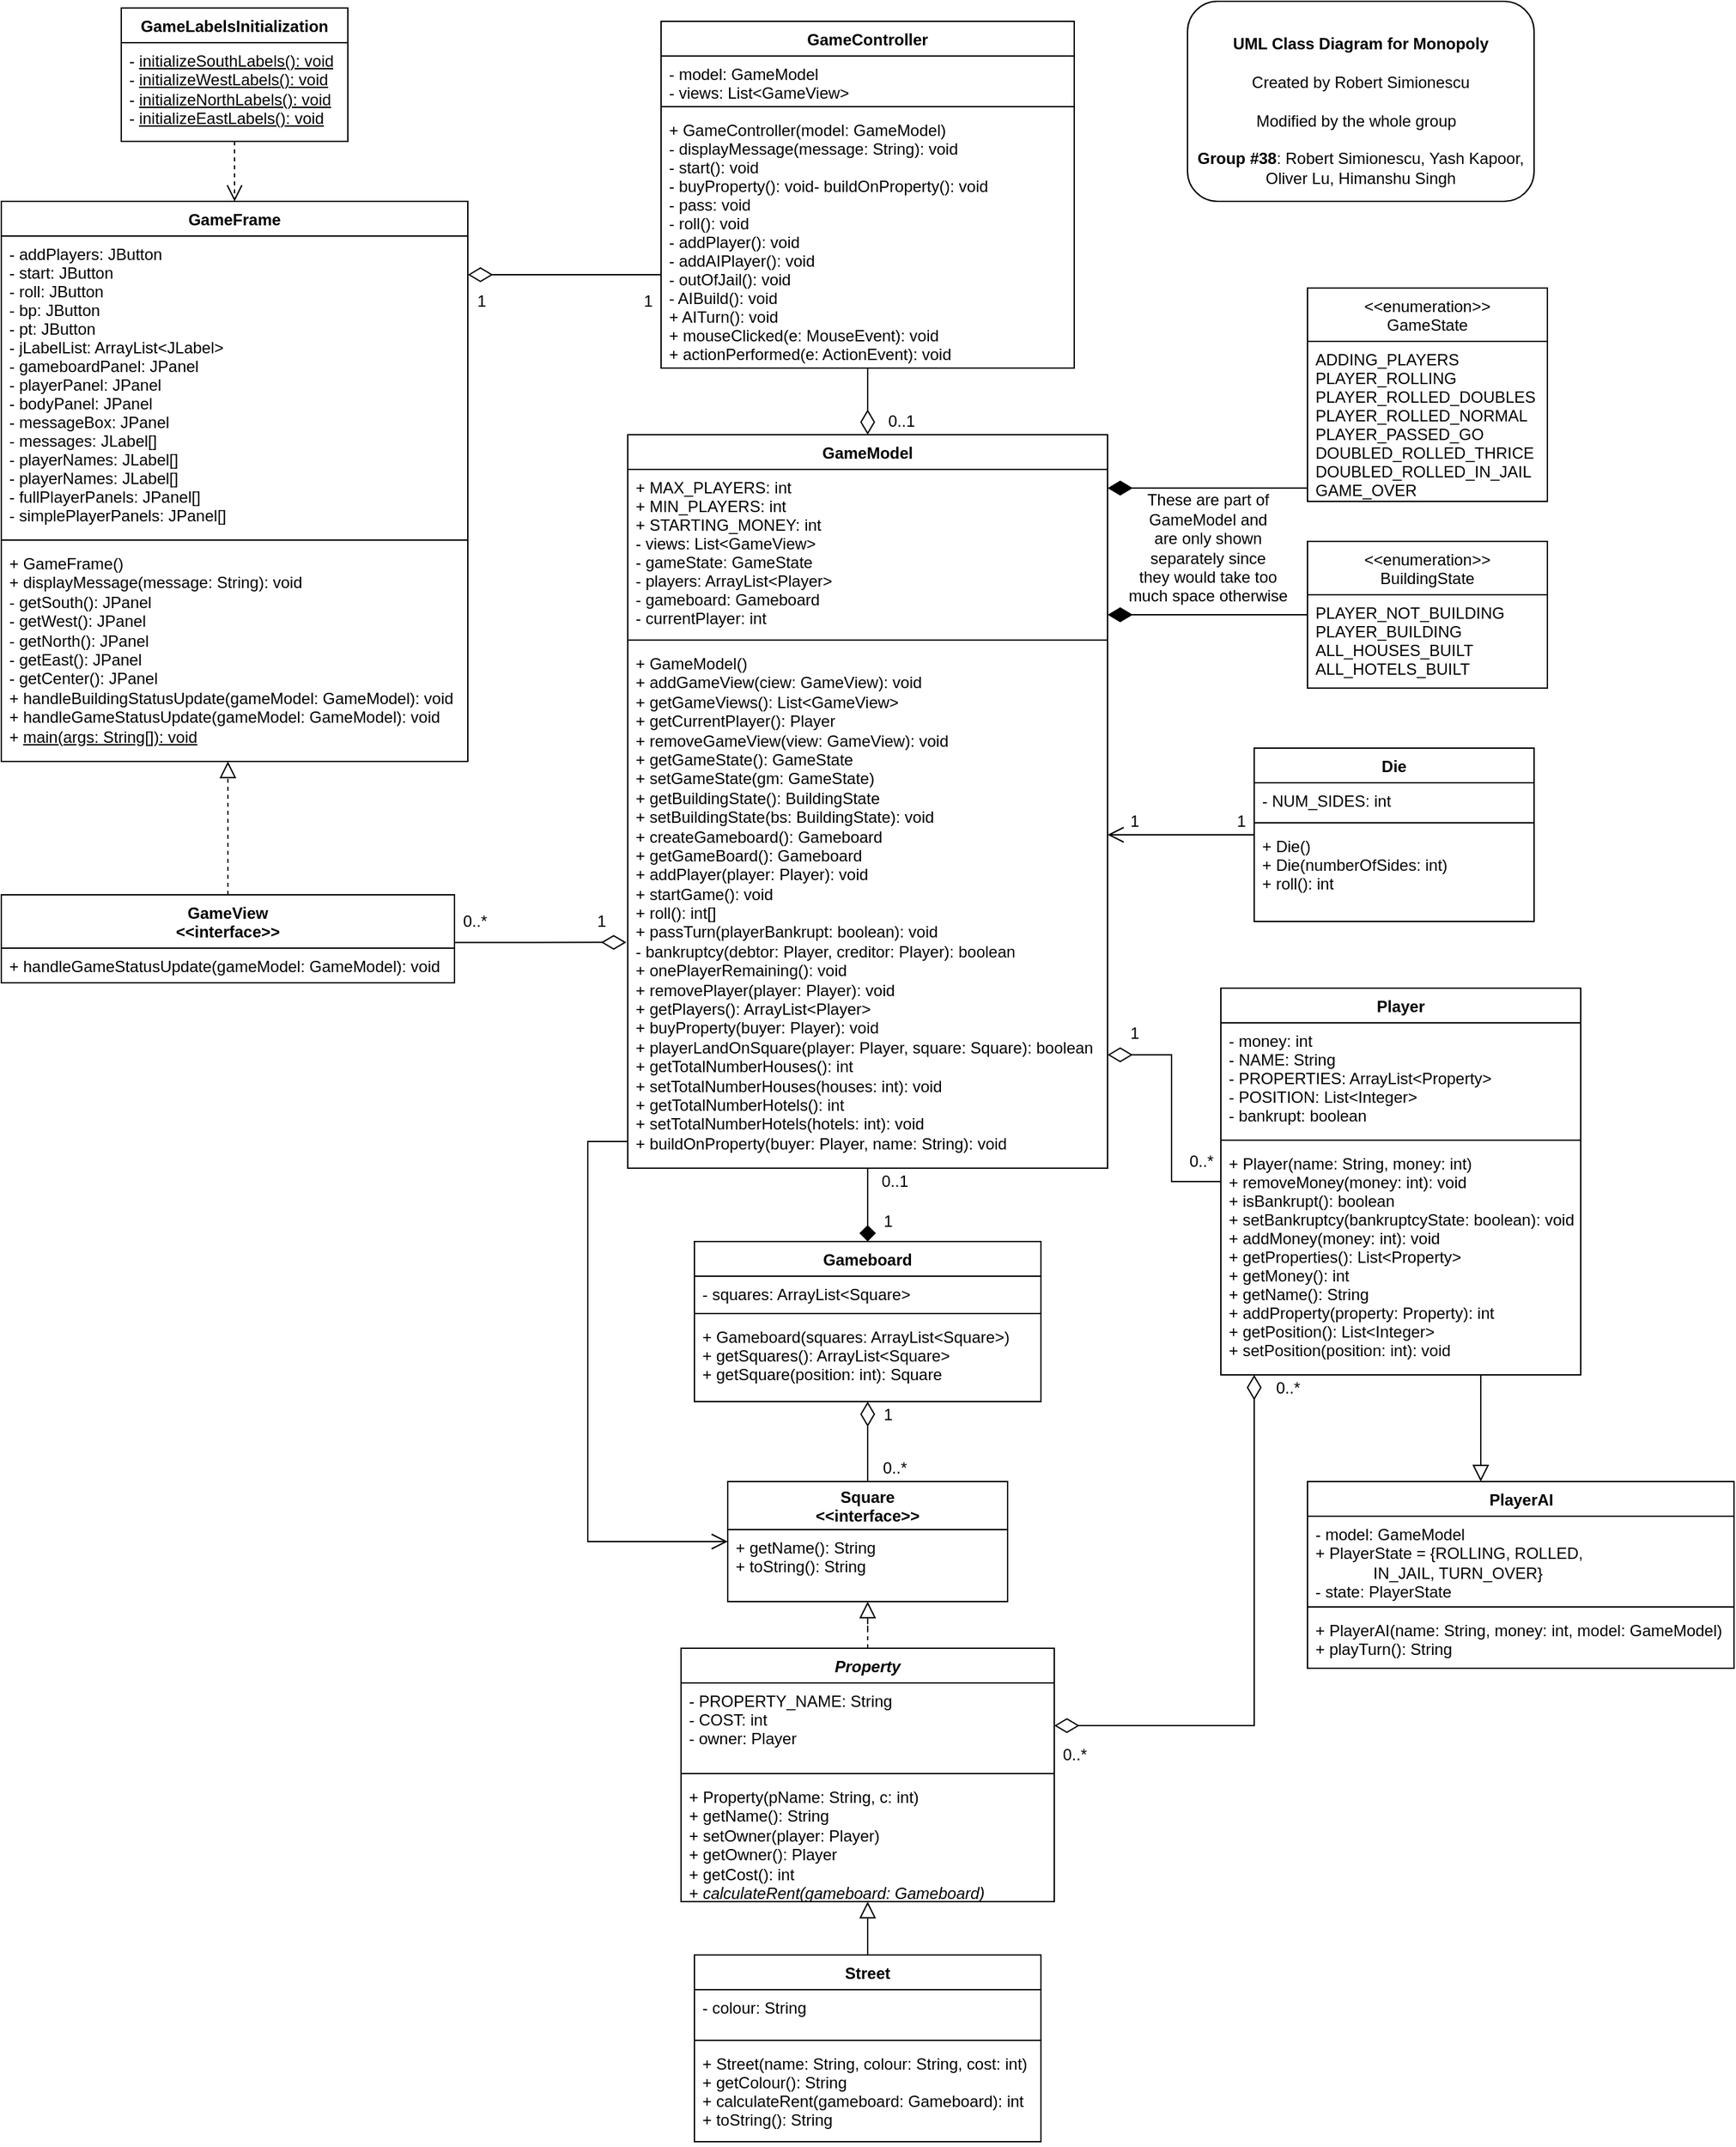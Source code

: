 <mxfile version="15.7.4" type="github">
  <diagram id="C5RBs43oDa-KdzZeNtuy" name="Page-1">
    <mxGraphModel dx="2262" dy="1387" grid="1" gridSize="10" guides="1" tooltips="1" connect="1" arrows="1" fold="1" page="1" pageScale="1" pageWidth="827" pageHeight="1169" math="0" shadow="0">
      <root>
        <mxCell id="WIyWlLk6GJQsqaUBKTNV-0" />
        <mxCell id="WIyWlLk6GJQsqaUBKTNV-1" parent="WIyWlLk6GJQsqaUBKTNV-0" />
        <mxCell id="89V0pPBTU7u06rMjEI4J-0" value="Gameboard" style="swimlane;fontStyle=1;align=center;verticalAlign=top;childLayout=stackLayout;horizontal=1;startSize=26;horizontalStack=0;resizeParent=1;resizeParentMax=0;resizeLast=0;collapsible=1;marginBottom=0;" parent="WIyWlLk6GJQsqaUBKTNV-1" vertex="1">
          <mxGeometry x="-80" y="1315" width="260" height="120" as="geometry" />
        </mxCell>
        <mxCell id="89V0pPBTU7u06rMjEI4J-1" value="- squares: ArrayList&lt;Square&gt;" style="text;strokeColor=none;fillColor=none;align=left;verticalAlign=top;spacingLeft=4;spacingRight=4;overflow=hidden;rotatable=0;points=[[0,0.5],[1,0.5]];portConstraint=eastwest;" parent="89V0pPBTU7u06rMjEI4J-0" vertex="1">
          <mxGeometry y="26" width="260" height="24" as="geometry" />
        </mxCell>
        <mxCell id="89V0pPBTU7u06rMjEI4J-2" value="" style="line;strokeWidth=1;fillColor=none;align=left;verticalAlign=middle;spacingTop=-1;spacingLeft=3;spacingRight=3;rotatable=0;labelPosition=right;points=[];portConstraint=eastwest;" parent="89V0pPBTU7u06rMjEI4J-0" vertex="1">
          <mxGeometry y="50" width="260" height="8" as="geometry" />
        </mxCell>
        <mxCell id="89V0pPBTU7u06rMjEI4J-3" value="+ Gameboard(squares: ArrayList&lt;Square&gt;)&#xa;+ getSquares(): ArrayList&lt;Square&gt;&#xa;+ getSquare(position: int): Square&#xa;" style="text;strokeColor=none;fillColor=none;align=left;verticalAlign=top;spacingLeft=4;spacingRight=4;overflow=hidden;rotatable=0;points=[[0,0.5],[1,0.5]];portConstraint=eastwest;" parent="89V0pPBTU7u06rMjEI4J-0" vertex="1">
          <mxGeometry y="58" width="260" height="62" as="geometry" />
        </mxCell>
        <mxCell id="8WZaVkMKhoH__vkDGNuC-46" style="edgeStyle=orthogonalEdgeStyle;rounded=0;orthogonalLoop=1;jettySize=auto;html=1;endArrow=open;endFill=0;endSize=10;" parent="WIyWlLk6GJQsqaUBKTNV-1" source="89V0pPBTU7u06rMjEI4J-4" target="y0c8cUuytXagtE5NIueB-23" edge="1">
          <mxGeometry relative="1" as="geometry">
            <Array as="points">
              <mxPoint x="290" y="1010" />
              <mxPoint x="290" y="1010" />
            </Array>
          </mxGeometry>
        </mxCell>
        <mxCell id="89V0pPBTU7u06rMjEI4J-4" value="Die" style="swimlane;fontStyle=1;align=center;verticalAlign=top;childLayout=stackLayout;horizontal=1;startSize=26;horizontalStack=0;resizeParent=1;resizeParentMax=0;resizeLast=0;collapsible=1;marginBottom=0;" parent="WIyWlLk6GJQsqaUBKTNV-1" vertex="1">
          <mxGeometry x="340" y="945" width="210" height="130" as="geometry" />
        </mxCell>
        <mxCell id="89V0pPBTU7u06rMjEI4J-5" value="- NUM_SIDES: int" style="text;strokeColor=none;fillColor=none;align=left;verticalAlign=top;spacingLeft=4;spacingRight=4;overflow=hidden;rotatable=0;points=[[0,0.5],[1,0.5]];portConstraint=eastwest;" parent="89V0pPBTU7u06rMjEI4J-4" vertex="1">
          <mxGeometry y="26" width="210" height="26" as="geometry" />
        </mxCell>
        <mxCell id="89V0pPBTU7u06rMjEI4J-6" value="" style="line;strokeWidth=1;fillColor=none;align=left;verticalAlign=middle;spacingTop=-1;spacingLeft=3;spacingRight=3;rotatable=0;labelPosition=right;points=[];portConstraint=eastwest;" parent="89V0pPBTU7u06rMjEI4J-4" vertex="1">
          <mxGeometry y="52" width="210" height="8" as="geometry" />
        </mxCell>
        <mxCell id="89V0pPBTU7u06rMjEI4J-7" value="+ Die()&#xa;+ Die(numberOfSides: int)&#xa;+ roll(): int" style="text;strokeColor=none;fillColor=none;align=left;verticalAlign=top;spacingLeft=4;spacingRight=4;overflow=hidden;rotatable=0;points=[[0,0.5],[1,0.5]];portConstraint=eastwest;" parent="89V0pPBTU7u06rMjEI4J-4" vertex="1">
          <mxGeometry y="60" width="210" height="70" as="geometry" />
        </mxCell>
        <mxCell id="8WZaVkMKhoH__vkDGNuC-30" style="edgeStyle=orthogonalEdgeStyle;rounded=0;orthogonalLoop=1;jettySize=auto;html=1;endArrow=diamondThin;endFill=0;endSize=16;" parent="WIyWlLk6GJQsqaUBKTNV-1" source="89V0pPBTU7u06rMjEI4J-8" target="y0c8cUuytXagtE5NIueB-23" edge="1">
          <mxGeometry relative="1" as="geometry">
            <Array as="points">
              <mxPoint x="278" y="1270" />
              <mxPoint x="278" y="1175" />
            </Array>
          </mxGeometry>
        </mxCell>
        <mxCell id="kfgi2sBqW_4C3qd6xdu4-14" style="edgeStyle=orthogonalEdgeStyle;rounded=0;orthogonalLoop=1;jettySize=auto;html=1;endArrow=block;endFill=0;endSize=10;" edge="1" parent="WIyWlLk6GJQsqaUBKTNV-1" source="89V0pPBTU7u06rMjEI4J-8" target="kfgi2sBqW_4C3qd6xdu4-10">
          <mxGeometry relative="1" as="geometry">
            <Array as="points">
              <mxPoint x="510" y="1430" />
              <mxPoint x="510" y="1430" />
            </Array>
          </mxGeometry>
        </mxCell>
        <mxCell id="89V0pPBTU7u06rMjEI4J-8" value="Player" style="swimlane;fontStyle=1;align=center;verticalAlign=top;childLayout=stackLayout;horizontal=1;startSize=26;horizontalStack=0;resizeParent=1;resizeParentMax=0;resizeLast=0;collapsible=1;marginBottom=0;" parent="WIyWlLk6GJQsqaUBKTNV-1" vertex="1">
          <mxGeometry x="315" y="1125" width="270" height="290" as="geometry" />
        </mxCell>
        <mxCell id="89V0pPBTU7u06rMjEI4J-9" value="- money: int&#xa;- NAME: String&#xa;- PROPERTIES: ArrayList&lt;Property&gt;&#xa;- POSITION: List&lt;Integer&gt;&#xa;- bankrupt: boolean&#xa;&#xa;&#xa;" style="text;strokeColor=none;fillColor=none;align=left;verticalAlign=top;spacingLeft=4;spacingRight=4;overflow=hidden;rotatable=0;points=[[0,0.5],[1,0.5]];portConstraint=eastwest;" parent="89V0pPBTU7u06rMjEI4J-8" vertex="1">
          <mxGeometry y="26" width="270" height="84" as="geometry" />
        </mxCell>
        <mxCell id="89V0pPBTU7u06rMjEI4J-10" value="" style="line;strokeWidth=1;fillColor=none;align=left;verticalAlign=middle;spacingTop=-1;spacingLeft=3;spacingRight=3;rotatable=0;labelPosition=right;points=[];portConstraint=eastwest;" parent="89V0pPBTU7u06rMjEI4J-8" vertex="1">
          <mxGeometry y="110" width="270" height="8" as="geometry" />
        </mxCell>
        <mxCell id="89V0pPBTU7u06rMjEI4J-11" value="+ Player(name: String, money: int)&#xa;+ removeMoney(money: int): void&#xa;+ isBankrupt(): boolean&#xa;+ setBankruptcy(bankruptcyState: boolean): void&#xa;+ addMoney(money: int): void&#xa;+ getProperties(): List&lt;Property&gt;&#xa;+ getMoney(): int&#xa;+ getName(): String&#xa;+ addProperty(property: Property): int&#xa;+ getPosition(): List&lt;Integer&gt; &#xa;+ setPosition(position: int): void" style="text;strokeColor=none;fillColor=none;align=left;verticalAlign=top;spacingLeft=4;spacingRight=4;overflow=hidden;rotatable=0;points=[[0,0.5],[1,0.5]];portConstraint=eastwest;" parent="89V0pPBTU7u06rMjEI4J-8" vertex="1">
          <mxGeometry y="118" width="270" height="172" as="geometry" />
        </mxCell>
        <mxCell id="8WZaVkMKhoH__vkDGNuC-36" style="edgeStyle=orthogonalEdgeStyle;rounded=0;orthogonalLoop=1;jettySize=auto;html=1;endArrow=block;endFill=0;endSize=10;" parent="WIyWlLk6GJQsqaUBKTNV-1" source="89V0pPBTU7u06rMjEI4J-24" target="89V0pPBTU7u06rMjEI4J-49" edge="1">
          <mxGeometry relative="1" as="geometry" />
        </mxCell>
        <mxCell id="89V0pPBTU7u06rMjEI4J-24" value="Street" style="swimlane;fontStyle=1;align=center;verticalAlign=top;childLayout=stackLayout;horizontal=1;startSize=26;horizontalStack=0;resizeParent=1;resizeParentMax=0;resizeLast=0;collapsible=1;marginBottom=0;" parent="WIyWlLk6GJQsqaUBKTNV-1" vertex="1">
          <mxGeometry x="-80" y="1850" width="260" height="140" as="geometry" />
        </mxCell>
        <mxCell id="89V0pPBTU7u06rMjEI4J-25" value="- colour: String" style="text;strokeColor=none;fillColor=none;align=left;verticalAlign=top;spacingLeft=4;spacingRight=4;overflow=hidden;rotatable=0;points=[[0,0.5],[1,0.5]];portConstraint=eastwest;" parent="89V0pPBTU7u06rMjEI4J-24" vertex="1">
          <mxGeometry y="26" width="260" height="34" as="geometry" />
        </mxCell>
        <mxCell id="89V0pPBTU7u06rMjEI4J-26" value="" style="line;strokeWidth=1;fillColor=none;align=left;verticalAlign=middle;spacingTop=-1;spacingLeft=3;spacingRight=3;rotatable=0;labelPosition=right;points=[];portConstraint=eastwest;" parent="89V0pPBTU7u06rMjEI4J-24" vertex="1">
          <mxGeometry y="60" width="260" height="8" as="geometry" />
        </mxCell>
        <mxCell id="89V0pPBTU7u06rMjEI4J-27" value="+ Street(name: String, colour: String, cost: int)&#xa;+ getColour(): String&#xa;+ calculateRent(gameboard: Gameboard): int&#xa;+ toString(): String" style="text;strokeColor=none;fillColor=none;align=left;verticalAlign=top;spacingLeft=4;spacingRight=4;overflow=hidden;rotatable=0;points=[[0,0.5],[1,0.5]];portConstraint=eastwest;" parent="89V0pPBTU7u06rMjEI4J-24" vertex="1">
          <mxGeometry y="68" width="260" height="72" as="geometry" />
        </mxCell>
        <mxCell id="8WZaVkMKhoH__vkDGNuC-33" style="edgeStyle=orthogonalEdgeStyle;rounded=0;orthogonalLoop=1;jettySize=auto;html=1;endArrow=block;endFill=0;endSize=10;dashed=1;" parent="WIyWlLk6GJQsqaUBKTNV-1" source="89V0pPBTU7u06rMjEI4J-49" target="paI8Il_EuwSy5qUbTORu-11" edge="1">
          <mxGeometry relative="1" as="geometry" />
        </mxCell>
        <mxCell id="89V0pPBTU7u06rMjEI4J-49" value="Property" style="swimlane;fontStyle=3;align=center;verticalAlign=top;childLayout=stackLayout;horizontal=1;startSize=26;horizontalStack=0;resizeParent=1;resizeParentMax=0;resizeLast=0;collapsible=1;marginBottom=0;" parent="WIyWlLk6GJQsqaUBKTNV-1" vertex="1">
          <mxGeometry x="-90" y="1620" width="280" height="190" as="geometry" />
        </mxCell>
        <mxCell id="89V0pPBTU7u06rMjEI4J-50" value="- PROPERTY_NAME: String&#xa;- COST: int&#xa;- owner: Player" style="text;strokeColor=none;fillColor=none;align=left;verticalAlign=top;spacingLeft=4;spacingRight=4;overflow=hidden;rotatable=0;points=[[0,0.5],[1,0.5]];portConstraint=eastwest;" parent="89V0pPBTU7u06rMjEI4J-49" vertex="1">
          <mxGeometry y="26" width="280" height="64" as="geometry" />
        </mxCell>
        <mxCell id="89V0pPBTU7u06rMjEI4J-51" value="" style="line;strokeWidth=1;fillColor=none;align=left;verticalAlign=middle;spacingTop=-1;spacingLeft=3;spacingRight=3;rotatable=0;labelPosition=right;points=[];portConstraint=eastwest;" parent="89V0pPBTU7u06rMjEI4J-49" vertex="1">
          <mxGeometry y="90" width="280" height="8" as="geometry" />
        </mxCell>
        <mxCell id="89V0pPBTU7u06rMjEI4J-52" value="+ Property(pName: String, c: int)&lt;br&gt;+ getName(): String&lt;br&gt;+ setOwner(player: Player)&lt;br&gt;+ getOwner(): Player&lt;br&gt;+ getCost(): int&lt;br&gt;+ &lt;i&gt;calculateRent(gameboard: Gameboard)&lt;/i&gt;" style="text;strokeColor=none;fillColor=none;align=left;verticalAlign=top;spacingLeft=4;spacingRight=4;overflow=hidden;rotatable=0;points=[[0,0.5],[1,0.5]];portConstraint=eastwest;fontStyle=0;html=1;" parent="89V0pPBTU7u06rMjEI4J-49" vertex="1">
          <mxGeometry y="98" width="280" height="92" as="geometry" />
        </mxCell>
        <mxCell id="8WZaVkMKhoH__vkDGNuC-32" style="edgeStyle=orthogonalEdgeStyle;rounded=0;orthogonalLoop=1;jettySize=auto;html=1;endArrow=diamondThin;endFill=0;endSize=16;" parent="WIyWlLk6GJQsqaUBKTNV-1" source="paI8Il_EuwSy5qUbTORu-11" target="89V0pPBTU7u06rMjEI4J-0" edge="1">
          <mxGeometry relative="1" as="geometry" />
        </mxCell>
        <mxCell id="paI8Il_EuwSy5qUbTORu-11" value="Square&#xa;&lt;&lt;interface&gt;&gt;" style="swimlane;fontStyle=1;childLayout=stackLayout;horizontal=1;startSize=36;fillColor=none;horizontalStack=0;resizeParent=1;resizeParentMax=0;resizeLast=0;collapsible=1;marginBottom=0;" parent="WIyWlLk6GJQsqaUBKTNV-1" vertex="1">
          <mxGeometry x="-55" y="1495" width="210" height="90" as="geometry" />
        </mxCell>
        <mxCell id="paI8Il_EuwSy5qUbTORu-12" value="+ getName(): String&#xa;+ toString(): String&#xa;" style="text;strokeColor=none;fillColor=none;align=left;verticalAlign=top;spacingLeft=4;spacingRight=4;overflow=hidden;rotatable=0;points=[[0,0.5],[1,0.5]];portConstraint=eastwest;" parent="paI8Il_EuwSy5qUbTORu-11" vertex="1">
          <mxGeometry y="36" width="210" height="54" as="geometry" />
        </mxCell>
        <mxCell id="paI8Il_EuwSy5qUbTORu-16" value="GameFrame" style="swimlane;fontStyle=1;align=center;verticalAlign=top;childLayout=stackLayout;horizontal=1;startSize=26;horizontalStack=0;resizeParent=1;resizeParentMax=0;resizeLast=0;collapsible=1;marginBottom=0;swimlaneLine=1;" parent="WIyWlLk6GJQsqaUBKTNV-1" vertex="1">
          <mxGeometry x="-600" y="535" width="350" height="420" as="geometry" />
        </mxCell>
        <mxCell id="paI8Il_EuwSy5qUbTORu-17" value="- addPlayers: JButton&#xa;- start: JButton&#xa;- roll: JButton&#xa;- bp: JButton&#xa;- pt: JButton&#xa;- jLabelList: ArrayList&lt;JLabel&gt;&#xa;- gameboardPanel: JPanel&#xa;- playerPanel: JPanel&#xa;- bodyPanel: JPanel&#xa;- messageBox: JPanel&#xa;- messages: JLabel[]&#xa;- playerNames: JLabel[]&#xa;- playerNames: JLabel[]&#xa;- fullPlayerPanels: JPanel[]&#xa;- simplePlayerPanels: JPanel[]&#xa;" style="text;strokeColor=none;fillColor=none;align=left;verticalAlign=top;spacingLeft=4;spacingRight=4;overflow=hidden;rotatable=0;points=[[0,0.5],[1,0.5]];portConstraint=eastwest;" parent="paI8Il_EuwSy5qUbTORu-16" vertex="1">
          <mxGeometry y="26" width="350" height="224" as="geometry" />
        </mxCell>
        <mxCell id="paI8Il_EuwSy5qUbTORu-18" value="" style="line;strokeWidth=1;fillColor=none;align=left;verticalAlign=middle;spacingTop=-1;spacingLeft=3;spacingRight=3;rotatable=0;labelPosition=right;points=[];portConstraint=eastwest;" parent="paI8Il_EuwSy5qUbTORu-16" vertex="1">
          <mxGeometry y="250" width="350" height="8" as="geometry" />
        </mxCell>
        <mxCell id="paI8Il_EuwSy5qUbTORu-19" value="+ GameFrame()&lt;br&gt;+ displayMessage(message: String): void&lt;br&gt;- getSouth(): JPanel&lt;br&gt;- getWest(): JPanel&lt;br&gt;- getNorth(): JPanel&lt;br&gt;- getEast(): JPanel&lt;br&gt;&lt;div&gt;- getCenter(): JPanel&lt;/div&gt;+ handleBuildingStatusUpdate(gameModel: GameModel): void&lt;br&gt;+ handleGameStatusUpdate(gameModel: GameModel): void&lt;br&gt;+&amp;nbsp;&lt;u&gt;main(args: String[]): void&lt;/u&gt;" style="text;strokeColor=none;fillColor=none;align=left;verticalAlign=top;spacingLeft=4;spacingRight=4;overflow=hidden;rotatable=0;points=[[0,0.5],[1,0.5]];portConstraint=eastwest;fontStyle=0;html=1;" parent="paI8Il_EuwSy5qUbTORu-16" vertex="1">
          <mxGeometry y="258" width="350" height="162" as="geometry" />
        </mxCell>
        <mxCell id="y0c8cUuytXagtE5NIueB-3" style="edgeStyle=orthogonalEdgeStyle;rounded=0;orthogonalLoop=1;jettySize=auto;html=1;endArrow=diamondThin;endFill=0;startSize=16;endSize=16;strokeWidth=1;entryX=1;entryY=0.5;entryDx=0;entryDy=0;startArrow=diamondThin;startFill=0;targetPerimeterSpacing=0;sourcePerimeterSpacing=0;" parent="WIyWlLk6GJQsqaUBKTNV-1" target="89V0pPBTU7u06rMjEI4J-50" edge="1">
          <mxGeometry relative="1" as="geometry">
            <mxPoint x="340" y="1415" as="sourcePoint" />
            <mxPoint x="427" y="1475" as="targetPoint" />
            <Array as="points">
              <mxPoint x="340" y="1415" />
              <mxPoint x="340" y="1678" />
            </Array>
          </mxGeometry>
        </mxCell>
        <mxCell id="y0c8cUuytXagtE5NIueB-4" value="0..1" style="text;html=1;align=center;verticalAlign=middle;resizable=0;points=[];autosize=1;strokeColor=none;fillColor=none;" parent="WIyWlLk6GJQsqaUBKTNV-1" vertex="1">
          <mxGeometry x="55" y="690" width="40" height="20" as="geometry" />
        </mxCell>
        <mxCell id="y0c8cUuytXagtE5NIueB-6" value="0..*" style="text;html=1;align=center;verticalAlign=middle;resizable=0;points=[];autosize=1;strokeColor=none;fillColor=none;" parent="WIyWlLk6GJQsqaUBKTNV-1" vertex="1">
          <mxGeometry x="285" y="1245" width="30" height="20" as="geometry" />
        </mxCell>
        <mxCell id="y0c8cUuytXagtE5NIueB-11" value="0..*" style="text;html=1;align=center;verticalAlign=middle;resizable=0;points=[];autosize=1;strokeColor=none;fillColor=none;" parent="WIyWlLk6GJQsqaUBKTNV-1" vertex="1">
          <mxGeometry x="55" y="1475" width="30" height="20" as="geometry" />
        </mxCell>
        <mxCell id="y0c8cUuytXagtE5NIueB-13" value="&lt;br&gt;&lt;b&gt;UML Class Diagram for Monopoly&lt;/b&gt;&lt;br&gt;&lt;br&gt;Created by Robert Simionescu&lt;br&gt;&lt;br&gt;Modified by the whole group&amp;nbsp;&amp;nbsp;&lt;br&gt;&lt;br&gt;&lt;b&gt;Group #38&lt;/b&gt;: Robert Simionescu, Yash Kapoor, Oliver Lu, Himanshu Singh" style="rounded=1;whiteSpace=wrap;html=1;labelBackgroundColor=none;" parent="WIyWlLk6GJQsqaUBKTNV-1" vertex="1">
          <mxGeometry x="290" y="385" width="260" height="150" as="geometry" />
        </mxCell>
        <mxCell id="y0c8cUuytXagtE5NIueB-14" value="0..*" style="text;html=1;align=center;verticalAlign=middle;resizable=0;points=[];autosize=1;strokeColor=none;fillColor=none;" parent="WIyWlLk6GJQsqaUBKTNV-1" vertex="1">
          <mxGeometry x="190" y="1690" width="30" height="20" as="geometry" />
        </mxCell>
        <mxCell id="8WZaVkMKhoH__vkDGNuC-29" style="edgeStyle=orthogonalEdgeStyle;rounded=0;orthogonalLoop=1;jettySize=auto;html=1;endArrow=diamond;endFill=1;endSize=10;" parent="WIyWlLk6GJQsqaUBKTNV-1" source="y0c8cUuytXagtE5NIueB-23" target="89V0pPBTU7u06rMjEI4J-0" edge="1">
          <mxGeometry relative="1" as="geometry" />
        </mxCell>
        <mxCell id="y0c8cUuytXagtE5NIueB-23" value="GameModel" style="swimlane;fontStyle=1;align=center;verticalAlign=top;childLayout=stackLayout;horizontal=1;startSize=26;horizontalStack=0;resizeParent=1;resizeParentMax=0;resizeLast=0;collapsible=1;marginBottom=0;" parent="WIyWlLk6GJQsqaUBKTNV-1" vertex="1">
          <mxGeometry x="-130" y="710" width="360" height="550" as="geometry" />
        </mxCell>
        <mxCell id="y0c8cUuytXagtE5NIueB-24" value="+ MAX_PLAYERS: int&#xa;+ MIN_PLAYERS: int&#xa;+ STARTING_MONEY: int&#xa;- views: List&lt;GameView&gt;&#xa;- gameState: GameState&#xa;- players: ArrayList&lt;Player&gt;&#xa;- gameboard: Gameboard&#xa;- currentPlayer: int&#xa;" style="text;strokeColor=none;fillColor=none;align=left;verticalAlign=top;spacingLeft=4;spacingRight=4;overflow=hidden;rotatable=0;points=[[0,0.5],[1,0.5]];portConstraint=eastwest;" parent="y0c8cUuytXagtE5NIueB-23" vertex="1">
          <mxGeometry y="26" width="360" height="124" as="geometry" />
        </mxCell>
        <mxCell id="y0c8cUuytXagtE5NIueB-25" value="" style="line;strokeWidth=1;fillColor=none;align=left;verticalAlign=middle;spacingTop=-1;spacingLeft=3;spacingRight=3;rotatable=0;labelPosition=right;points=[];portConstraint=eastwest;" parent="y0c8cUuytXagtE5NIueB-23" vertex="1">
          <mxGeometry y="150" width="360" height="8" as="geometry" />
        </mxCell>
        <mxCell id="y0c8cUuytXagtE5NIueB-26" value="&lt;div&gt;+ GameModel()&lt;/div&gt;&lt;div&gt;+ addGameView(ciew: GameView): void&lt;/div&gt;&lt;div&gt;+ getGameViews(): List&amp;lt;GameView&amp;gt;&lt;/div&gt;&lt;div&gt;+ getCurrentPlayer(): Player&lt;/div&gt;&lt;div&gt;+ removeGameView(view: GameView): void&lt;/div&gt;&lt;div&gt;+ getGameState(): GameState&lt;/div&gt;&lt;div&gt;+ setGameState(gm: GameState)&lt;br&gt;&lt;/div&gt;&lt;div&gt;+ getBuildingState(): BuildingState&lt;/div&gt;&lt;div&gt;+ setBuildingState(bs: BuildingState): void&lt;br&gt;&lt;/div&gt;&lt;div&gt;+ createGameboard(): Gameboard&lt;/div&gt;&lt;div&gt;+ getGameBoard(): Gameboard&lt;/div&gt;&lt;div&gt;+ addPlayer(player: Player): void&lt;br&gt;&lt;/div&gt;&lt;div&gt;+ startGame(): void&lt;/div&gt;&lt;div&gt;+ roll(): int[]&lt;/div&gt;&lt;div&gt;+ passTurn(playerBankrupt: boolean): void&lt;/div&gt;&lt;div&gt;- bankruptcy(debtor: Player, creditor: Player): boolean&lt;/div&gt;&lt;div&gt;+ onePlayerRemaining(): void&lt;/div&gt;&lt;div&gt;+ removePlayer(player: Player): void&lt;/div&gt;&lt;div&gt;+ getPlayers(): ArrayList&amp;lt;Player&amp;gt;&lt;/div&gt;&lt;div&gt;+ buyProperty(buyer: Player): void&lt;/div&gt;&lt;div&gt;+ playerLandOnSquare(player: Player, square: Square): boolean&lt;br&gt;&lt;/div&gt;&lt;div&gt;+ getTotalNumberHouses(): int&lt;/div&gt;&lt;div&gt;+ setTotalNumberHouses(houses: int): void&lt;/div&gt;&lt;div&gt;+ getTotalNumberHotels(): int&lt;/div&gt;&lt;div&gt;+ setTotalNumberHotels(hotels: int): void&lt;/div&gt;&lt;div&gt;+ buildOnProperty(buyer: Player, name: String): void&lt;br&gt;&lt;/div&gt;" style="text;strokeColor=none;fillColor=none;align=left;verticalAlign=top;spacingLeft=4;spacingRight=4;overflow=hidden;rotatable=0;points=[[0,0.5],[1,0.5]];portConstraint=eastwest;html=1;" parent="y0c8cUuytXagtE5NIueB-23" vertex="1">
          <mxGeometry y="158" width="360" height="392" as="geometry" />
        </mxCell>
        <mxCell id="8WZaVkMKhoH__vkDGNuC-47" style="edgeStyle=orthogonalEdgeStyle;rounded=0;orthogonalLoop=1;jettySize=auto;html=1;startArrow=none;startFill=0;endArrow=diamondThin;endFill=0;endSize=16;sourcePerimeterSpacing=0;targetPerimeterSpacing=0;" parent="WIyWlLk6GJQsqaUBKTNV-1" source="8WZaVkMKhoH__vkDGNuC-8" target="y0c8cUuytXagtE5NIueB-23" edge="1">
          <mxGeometry relative="1" as="geometry" />
        </mxCell>
        <mxCell id="8WZaVkMKhoH__vkDGNuC-48" style="edgeStyle=orthogonalEdgeStyle;rounded=0;orthogonalLoop=1;jettySize=auto;html=1;startArrow=none;startFill=0;endArrow=diamondThin;endFill=0;endSize=16;sourcePerimeterSpacing=0;targetPerimeterSpacing=0;" parent="WIyWlLk6GJQsqaUBKTNV-1" source="8WZaVkMKhoH__vkDGNuC-8" target="paI8Il_EuwSy5qUbTORu-16" edge="1">
          <mxGeometry relative="1" as="geometry">
            <Array as="points">
              <mxPoint x="-170" y="590" />
              <mxPoint x="-170" y="590" />
            </Array>
          </mxGeometry>
        </mxCell>
        <mxCell id="8WZaVkMKhoH__vkDGNuC-8" value="GameController" style="swimlane;fontStyle=1;align=center;verticalAlign=top;childLayout=stackLayout;horizontal=1;startSize=26;horizontalStack=0;resizeParent=1;resizeParentMax=0;resizeLast=0;collapsible=1;marginBottom=0;" parent="WIyWlLk6GJQsqaUBKTNV-1" vertex="1">
          <mxGeometry x="-105" y="400" width="310" height="260" as="geometry" />
        </mxCell>
        <mxCell id="8WZaVkMKhoH__vkDGNuC-9" value="- model: GameModel&#xa;- views: List&lt;GameView&gt;" style="text;strokeColor=none;fillColor=none;align=left;verticalAlign=top;spacingLeft=4;spacingRight=4;overflow=hidden;rotatable=0;points=[[0,0.5],[1,0.5]];portConstraint=eastwest;" parent="8WZaVkMKhoH__vkDGNuC-8" vertex="1">
          <mxGeometry y="26" width="310" height="34" as="geometry" />
        </mxCell>
        <mxCell id="8WZaVkMKhoH__vkDGNuC-10" value="" style="line;strokeWidth=1;fillColor=none;align=left;verticalAlign=middle;spacingTop=-1;spacingLeft=3;spacingRight=3;rotatable=0;labelPosition=right;points=[];portConstraint=eastwest;" parent="8WZaVkMKhoH__vkDGNuC-8" vertex="1">
          <mxGeometry y="60" width="310" height="8" as="geometry" />
        </mxCell>
        <mxCell id="8WZaVkMKhoH__vkDGNuC-11" value="+ GameController(model: GameModel)&#xa;- displayMessage(message: String): void&#xa;- start(): void&#xa;- buyProperty(): void- buildOnProperty(): void&#xa;- pass: void&#xa;- roll(): void&#xa;- addPlayer(): void&#xa;- addAIPlayer(): void&#xa;- outOfJail(): void&#xa;- AIBuild(): void&#xa;+ AITurn(): void&#xa;+ mouseClicked(e: MouseEvent): void&#xa;+ actionPerformed(e: ActionEvent): void&#xa;" style="text;strokeColor=none;fillColor=none;align=left;verticalAlign=top;spacingLeft=4;spacingRight=4;overflow=hidden;rotatable=0;points=[[0,0.5],[1,0.5]];portConstraint=eastwest;" parent="8WZaVkMKhoH__vkDGNuC-8" vertex="1">
          <mxGeometry y="68" width="310" height="192" as="geometry" />
        </mxCell>
        <mxCell id="kfgi2sBqW_4C3qd6xdu4-17" style="edgeStyle=orthogonalEdgeStyle;rounded=0;orthogonalLoop=1;jettySize=auto;html=1;endArrow=diamondThin;endFill=1;endSize=16;" edge="1" parent="WIyWlLk6GJQsqaUBKTNV-1" source="8WZaVkMKhoH__vkDGNuC-12" target="y0c8cUuytXagtE5NIueB-23">
          <mxGeometry relative="1" as="geometry">
            <Array as="points">
              <mxPoint x="310" y="750" />
              <mxPoint x="310" y="750" />
            </Array>
          </mxGeometry>
        </mxCell>
        <mxCell id="8WZaVkMKhoH__vkDGNuC-12" value="&lt;&lt;enumeration&gt;&gt;&#xa;GameState" style="swimlane;fontStyle=0;childLayout=stackLayout;horizontal=1;startSize=40;fillColor=none;horizontalStack=0;resizeParent=1;resizeParentMax=0;resizeLast=0;collapsible=1;marginBottom=0;" parent="WIyWlLk6GJQsqaUBKTNV-1" vertex="1">
          <mxGeometry x="380" y="600" width="180" height="160" as="geometry" />
        </mxCell>
        <mxCell id="8WZaVkMKhoH__vkDGNuC-13" value="ADDING_PLAYERS&#xa;PLAYER_ROLLING&#xa;PLAYER_ROLLED_DOUBLES&#xa;PLAYER_ROLLED_NORMAL&#xa;PLAYER_PASSED_GO&#xa;DOUBLED_ROLLED_THRICE&#xa;DOUBLED_ROLLED_IN_JAIL&#xa;GAME_OVER&#xa;" style="text;strokeColor=none;fillColor=none;align=left;verticalAlign=top;spacingLeft=4;spacingRight=4;overflow=hidden;rotatable=0;points=[[0,0.5],[1,0.5]];portConstraint=eastwest;" parent="8WZaVkMKhoH__vkDGNuC-12" vertex="1">
          <mxGeometry y="40" width="180" height="120" as="geometry" />
        </mxCell>
        <mxCell id="8WZaVkMKhoH__vkDGNuC-25" style="edgeStyle=orthogonalEdgeStyle;rounded=0;orthogonalLoop=1;jettySize=auto;html=1;endArrow=block;endFill=0;dashed=1;endSize=10;" parent="WIyWlLk6GJQsqaUBKTNV-1" source="8WZaVkMKhoH__vkDGNuC-16" target="paI8Il_EuwSy5qUbTORu-19" edge="1">
          <mxGeometry relative="1" as="geometry">
            <Array as="points">
              <mxPoint x="-430" y="1025" />
              <mxPoint x="-430" y="1025" />
            </Array>
          </mxGeometry>
        </mxCell>
        <mxCell id="8WZaVkMKhoH__vkDGNuC-26" style="edgeStyle=orthogonalEdgeStyle;rounded=0;orthogonalLoop=1;jettySize=auto;html=1;endArrow=diamondThin;endFill=0;endSize=16;entryX=-0.003;entryY=0.568;entryDx=0;entryDy=0;entryPerimeter=0;" parent="WIyWlLk6GJQsqaUBKTNV-1" source="8WZaVkMKhoH__vkDGNuC-16" target="y0c8cUuytXagtE5NIueB-26" edge="1">
          <mxGeometry relative="1" as="geometry">
            <Array as="points">
              <mxPoint x="-200" y="1091" />
            </Array>
          </mxGeometry>
        </mxCell>
        <mxCell id="8WZaVkMKhoH__vkDGNuC-16" value="GameView&#xa;&lt;&lt;interface&gt;&gt;" style="swimlane;fontStyle=1;childLayout=stackLayout;horizontal=1;startSize=40;fillColor=none;horizontalStack=0;resizeParent=1;resizeParentMax=0;resizeLast=0;collapsible=1;marginBottom=0;" parent="WIyWlLk6GJQsqaUBKTNV-1" vertex="1">
          <mxGeometry x="-600" y="1055" width="340" height="66" as="geometry" />
        </mxCell>
        <mxCell id="8WZaVkMKhoH__vkDGNuC-17" value="+ handleGameStatusUpdate(gameModel: GameModel): void" style="text;strokeColor=none;fillColor=none;align=left;verticalAlign=top;spacingLeft=4;spacingRight=4;overflow=hidden;rotatable=0;points=[[0,0.5],[1,0.5]];portConstraint=eastwest;" parent="8WZaVkMKhoH__vkDGNuC-16" vertex="1">
          <mxGeometry y="40" width="340" height="26" as="geometry" />
        </mxCell>
        <mxCell id="8WZaVkMKhoH__vkDGNuC-42" value="0..*" style="text;html=1;align=center;verticalAlign=middle;resizable=0;points=[];autosize=1;strokeColor=none;fillColor=none;" parent="WIyWlLk6GJQsqaUBKTNV-1" vertex="1">
          <mxGeometry x="-260" y="1065" width="30" height="20" as="geometry" />
        </mxCell>
        <mxCell id="optM9lz-F5jcca7UGsnc-0" value="1" style="text;html=1;align=center;verticalAlign=middle;resizable=0;points=[];autosize=1;strokeColor=none;fillColor=none;" parent="WIyWlLk6GJQsqaUBKTNV-1" vertex="1">
          <mxGeometry x="320" y="990" width="20" height="20" as="geometry" />
        </mxCell>
        <mxCell id="optM9lz-F5jcca7UGsnc-1" value="1" style="text;html=1;align=center;verticalAlign=middle;resizable=0;points=[];autosize=1;strokeColor=none;fillColor=none;" parent="WIyWlLk6GJQsqaUBKTNV-1" vertex="1">
          <mxGeometry x="240" y="990" width="20" height="20" as="geometry" />
        </mxCell>
        <mxCell id="optM9lz-F5jcca7UGsnc-2" value="1" style="text;html=1;align=center;verticalAlign=middle;resizable=0;points=[];autosize=1;strokeColor=none;fillColor=none;" parent="WIyWlLk6GJQsqaUBKTNV-1" vertex="1">
          <mxGeometry x="240" y="1149" width="20" height="20" as="geometry" />
        </mxCell>
        <mxCell id="optM9lz-F5jcca7UGsnc-3" value="1" style="text;html=1;align=center;verticalAlign=middle;resizable=0;points=[];autosize=1;strokeColor=none;fillColor=none;" parent="WIyWlLk6GJQsqaUBKTNV-1" vertex="1">
          <mxGeometry x="-160" y="1065" width="20" height="20" as="geometry" />
        </mxCell>
        <mxCell id="optM9lz-F5jcca7UGsnc-4" value="0..1" style="text;html=1;align=center;verticalAlign=middle;resizable=0;points=[];autosize=1;strokeColor=none;fillColor=none;" parent="WIyWlLk6GJQsqaUBKTNV-1" vertex="1">
          <mxGeometry x="50" y="1260" width="40" height="20" as="geometry" />
        </mxCell>
        <mxCell id="optM9lz-F5jcca7UGsnc-5" value="1" style="text;html=1;align=center;verticalAlign=middle;resizable=0;points=[];autosize=1;strokeColor=none;fillColor=none;" parent="WIyWlLk6GJQsqaUBKTNV-1" vertex="1">
          <mxGeometry x="55" y="1290" width="20" height="20" as="geometry" />
        </mxCell>
        <mxCell id="optM9lz-F5jcca7UGsnc-6" value="1" style="text;html=1;align=center;verticalAlign=middle;resizable=0;points=[];autosize=1;strokeColor=none;fillColor=none;" parent="WIyWlLk6GJQsqaUBKTNV-1" vertex="1">
          <mxGeometry x="55" y="1435" width="20" height="20" as="geometry" />
        </mxCell>
        <mxCell id="optM9lz-F5jcca7UGsnc-7" value="1" style="text;html=1;align=center;verticalAlign=middle;resizable=0;points=[];autosize=1;strokeColor=none;fillColor=none;" parent="WIyWlLk6GJQsqaUBKTNV-1" vertex="1">
          <mxGeometry x="-125" y="600" width="20" height="20" as="geometry" />
        </mxCell>
        <mxCell id="optM9lz-F5jcca7UGsnc-8" value="1" style="text;html=1;align=center;verticalAlign=middle;resizable=0;points=[];autosize=1;strokeColor=none;fillColor=none;" parent="WIyWlLk6GJQsqaUBKTNV-1" vertex="1">
          <mxGeometry x="-250" y="600" width="20" height="20" as="geometry" />
        </mxCell>
        <mxCell id="optM9lz-F5jcca7UGsnc-9" value="0..*" style="text;html=1;align=center;verticalAlign=middle;resizable=0;points=[];autosize=1;strokeColor=none;fillColor=none;" parent="WIyWlLk6GJQsqaUBKTNV-1" vertex="1">
          <mxGeometry x="350" y="1415" width="30" height="20" as="geometry" />
        </mxCell>
        <mxCell id="kfgi2sBqW_4C3qd6xdu4-8" style="edgeStyle=orthogonalEdgeStyle;rounded=0;orthogonalLoop=1;jettySize=auto;html=1;dashed=1;endArrow=open;endFill=0;endSize=10;" edge="1" parent="WIyWlLk6GJQsqaUBKTNV-1" source="kfgi2sBqW_4C3qd6xdu4-4" target="paI8Il_EuwSy5qUbTORu-16">
          <mxGeometry relative="1" as="geometry" />
        </mxCell>
        <mxCell id="kfgi2sBqW_4C3qd6xdu4-4" value="GameLabelsInitialization" style="swimlane;fontStyle=1;childLayout=stackLayout;horizontal=1;startSize=26;fillColor=none;horizontalStack=0;resizeParent=1;resizeParentMax=0;resizeLast=0;collapsible=1;marginBottom=0;" vertex="1" parent="WIyWlLk6GJQsqaUBKTNV-1">
          <mxGeometry x="-510" y="390" width="170" height="100" as="geometry" />
        </mxCell>
        <mxCell id="kfgi2sBqW_4C3qd6xdu4-5" value="- &lt;u&gt;initializeSouthLabels(): void&lt;/u&gt;&lt;br&gt;- &lt;u&gt;initializeWestLabels(): void&lt;/u&gt;&lt;br&gt;- &lt;u&gt;initializeNorthLabels(): void&lt;/u&gt;&lt;br&gt;- &lt;u&gt;initializeEastLabels(): void&lt;/u&gt;" style="text;strokeColor=none;fillColor=none;align=left;verticalAlign=top;spacingLeft=4;spacingRight=4;overflow=hidden;rotatable=0;points=[[0,0.5],[1,0.5]];portConstraint=eastwest;fontStyle=0;html=1;" vertex="1" parent="kfgi2sBqW_4C3qd6xdu4-4">
          <mxGeometry y="26" width="170" height="74" as="geometry" />
        </mxCell>
        <mxCell id="kfgi2sBqW_4C3qd6xdu4-10" value="PlayerAI" style="swimlane;fontStyle=1;align=center;verticalAlign=top;childLayout=stackLayout;horizontal=1;startSize=26;horizontalStack=0;resizeParent=1;resizeParentMax=0;resizeLast=0;collapsible=1;marginBottom=0;html=1;" vertex="1" parent="WIyWlLk6GJQsqaUBKTNV-1">
          <mxGeometry x="380" y="1495" width="320" height="140" as="geometry" />
        </mxCell>
        <mxCell id="kfgi2sBqW_4C3qd6xdu4-11" value="&lt;div&gt;- model: GameModel&lt;/div&gt;&lt;div&gt;+ PlayerState = {ROLLING, ROLLED, &lt;br&gt;&lt;/div&gt;&lt;div&gt;&lt;span style=&quot;white-space: pre&quot;&gt;	&lt;/span&gt;&lt;span style=&quot;white-space: pre&quot;&gt;	           &lt;/span&gt;&lt;span style=&quot;white-space: pre&quot;&gt;&lt;/span&gt;IN_JAIL, TURN_OVER}&lt;/div&gt;&lt;div&gt;- state: PlayerState&lt;br&gt;&lt;/div&gt;" style="text;strokeColor=none;fillColor=none;align=left;verticalAlign=top;spacingLeft=4;spacingRight=4;overflow=hidden;rotatable=0;points=[[0,0.5],[1,0.5]];portConstraint=eastwest;html=1;" vertex="1" parent="kfgi2sBqW_4C3qd6xdu4-10">
          <mxGeometry y="26" width="320" height="64" as="geometry" />
        </mxCell>
        <mxCell id="kfgi2sBqW_4C3qd6xdu4-12" value="" style="line;strokeWidth=1;fillColor=none;align=left;verticalAlign=middle;spacingTop=-1;spacingLeft=3;spacingRight=3;rotatable=0;labelPosition=right;points=[];portConstraint=eastwest;html=1;" vertex="1" parent="kfgi2sBqW_4C3qd6xdu4-10">
          <mxGeometry y="90" width="320" height="8" as="geometry" />
        </mxCell>
        <mxCell id="kfgi2sBqW_4C3qd6xdu4-13" value="&lt;div&gt;+ PlayerAI(name: String, money: int, model: GameModel)&lt;/div&gt;+ playTurn(): String" style="text;strokeColor=none;fillColor=none;align=left;verticalAlign=top;spacingLeft=4;spacingRight=4;overflow=hidden;rotatable=0;points=[[0,0.5],[1,0.5]];portConstraint=eastwest;html=1;" vertex="1" parent="kfgi2sBqW_4C3qd6xdu4-10">
          <mxGeometry y="98" width="320" height="42" as="geometry" />
        </mxCell>
        <mxCell id="kfgi2sBqW_4C3qd6xdu4-18" style="edgeStyle=orthogonalEdgeStyle;rounded=0;orthogonalLoop=1;jettySize=auto;html=1;endArrow=diamondThin;endFill=1;endSize=16;" edge="1" parent="WIyWlLk6GJQsqaUBKTNV-1" source="kfgi2sBqW_4C3qd6xdu4-15" target="y0c8cUuytXagtE5NIueB-24">
          <mxGeometry relative="1" as="geometry">
            <Array as="points">
              <mxPoint x="260" y="845" />
              <mxPoint x="260" y="845" />
            </Array>
          </mxGeometry>
        </mxCell>
        <mxCell id="kfgi2sBqW_4C3qd6xdu4-15" value="&lt;&lt;enumeration&gt;&gt;&#xa;BuildingState" style="swimlane;fontStyle=0;childLayout=stackLayout;horizontal=1;startSize=40;fillColor=none;horizontalStack=0;resizeParent=1;resizeParentMax=0;resizeLast=0;collapsible=1;marginBottom=0;" vertex="1" parent="WIyWlLk6GJQsqaUBKTNV-1">
          <mxGeometry x="380" y="790" width="180" height="110" as="geometry" />
        </mxCell>
        <mxCell id="kfgi2sBqW_4C3qd6xdu4-16" value="PLAYER_NOT_BUILDING&#xa;PLAYER_BUILDING&#xa;ALL_HOUSES_BUILT&#xa;ALL_HOTELS_BUILT&#xa;" style="text;strokeColor=none;fillColor=none;align=left;verticalAlign=top;spacingLeft=4;spacingRight=4;overflow=hidden;rotatable=0;points=[[0,0.5],[1,0.5]];portConstraint=eastwest;" vertex="1" parent="kfgi2sBqW_4C3qd6xdu4-15">
          <mxGeometry y="40" width="180" height="70" as="geometry" />
        </mxCell>
        <mxCell id="kfgi2sBqW_4C3qd6xdu4-19" value="&lt;div&gt;These are part of &lt;br&gt;&lt;/div&gt;&lt;div&gt;GameModel and &lt;br&gt;&lt;/div&gt;&lt;div&gt;are only shown &lt;br&gt;&lt;/div&gt;&lt;div&gt;separately since &lt;br&gt;&lt;/div&gt;&lt;div&gt;they would take too &lt;br&gt;&lt;/div&gt;&lt;div&gt;much space otherwise&lt;/div&gt;" style="text;html=1;align=center;verticalAlign=middle;resizable=0;points=[];autosize=1;strokeColor=none;fillColor=none;" vertex="1" parent="WIyWlLk6GJQsqaUBKTNV-1">
          <mxGeometry x="240" y="750" width="130" height="90" as="geometry" />
        </mxCell>
        <mxCell id="kfgi2sBqW_4C3qd6xdu4-20" style="edgeStyle=orthogonalEdgeStyle;rounded=0;orthogonalLoop=1;jettySize=auto;html=1;startArrow=none;startFill=0;endArrow=open;endFill=0;startSize=16;endSize=10;sourcePerimeterSpacing=0;targetPerimeterSpacing=0;strokeWidth=1;" edge="1" parent="WIyWlLk6GJQsqaUBKTNV-1" source="y0c8cUuytXagtE5NIueB-26" target="paI8Il_EuwSy5qUbTORu-11">
          <mxGeometry relative="1" as="geometry">
            <Array as="points">
              <mxPoint x="-160" y="1240" />
              <mxPoint x="-160" y="1540" />
            </Array>
          </mxGeometry>
        </mxCell>
      </root>
    </mxGraphModel>
  </diagram>
</mxfile>
